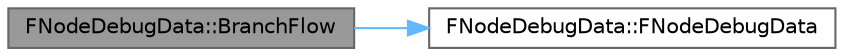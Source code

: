 digraph "FNodeDebugData::BranchFlow"
{
 // INTERACTIVE_SVG=YES
 // LATEX_PDF_SIZE
  bgcolor="transparent";
  edge [fontname=Helvetica,fontsize=10,labelfontname=Helvetica,labelfontsize=10];
  node [fontname=Helvetica,fontsize=10,shape=box,height=0.2,width=0.4];
  rankdir="LR";
  Node1 [id="Node000001",label="FNodeDebugData::BranchFlow",height=0.2,width=0.4,color="gray40", fillcolor="grey60", style="filled", fontcolor="black",tooltip=" "];
  Node1 -> Node2 [id="edge1_Node000001_Node000002",color="steelblue1",style="solid",tooltip=" "];
  Node2 [id="Node000002",label="FNodeDebugData::FNodeDebugData",height=0.2,width=0.4,color="grey40", fillcolor="white", style="filled",URL="$d4/d25/structFNodeDebugData.html#a43885d4ea8cb9df483ffefe8f1645e05",tooltip=" "];
}
